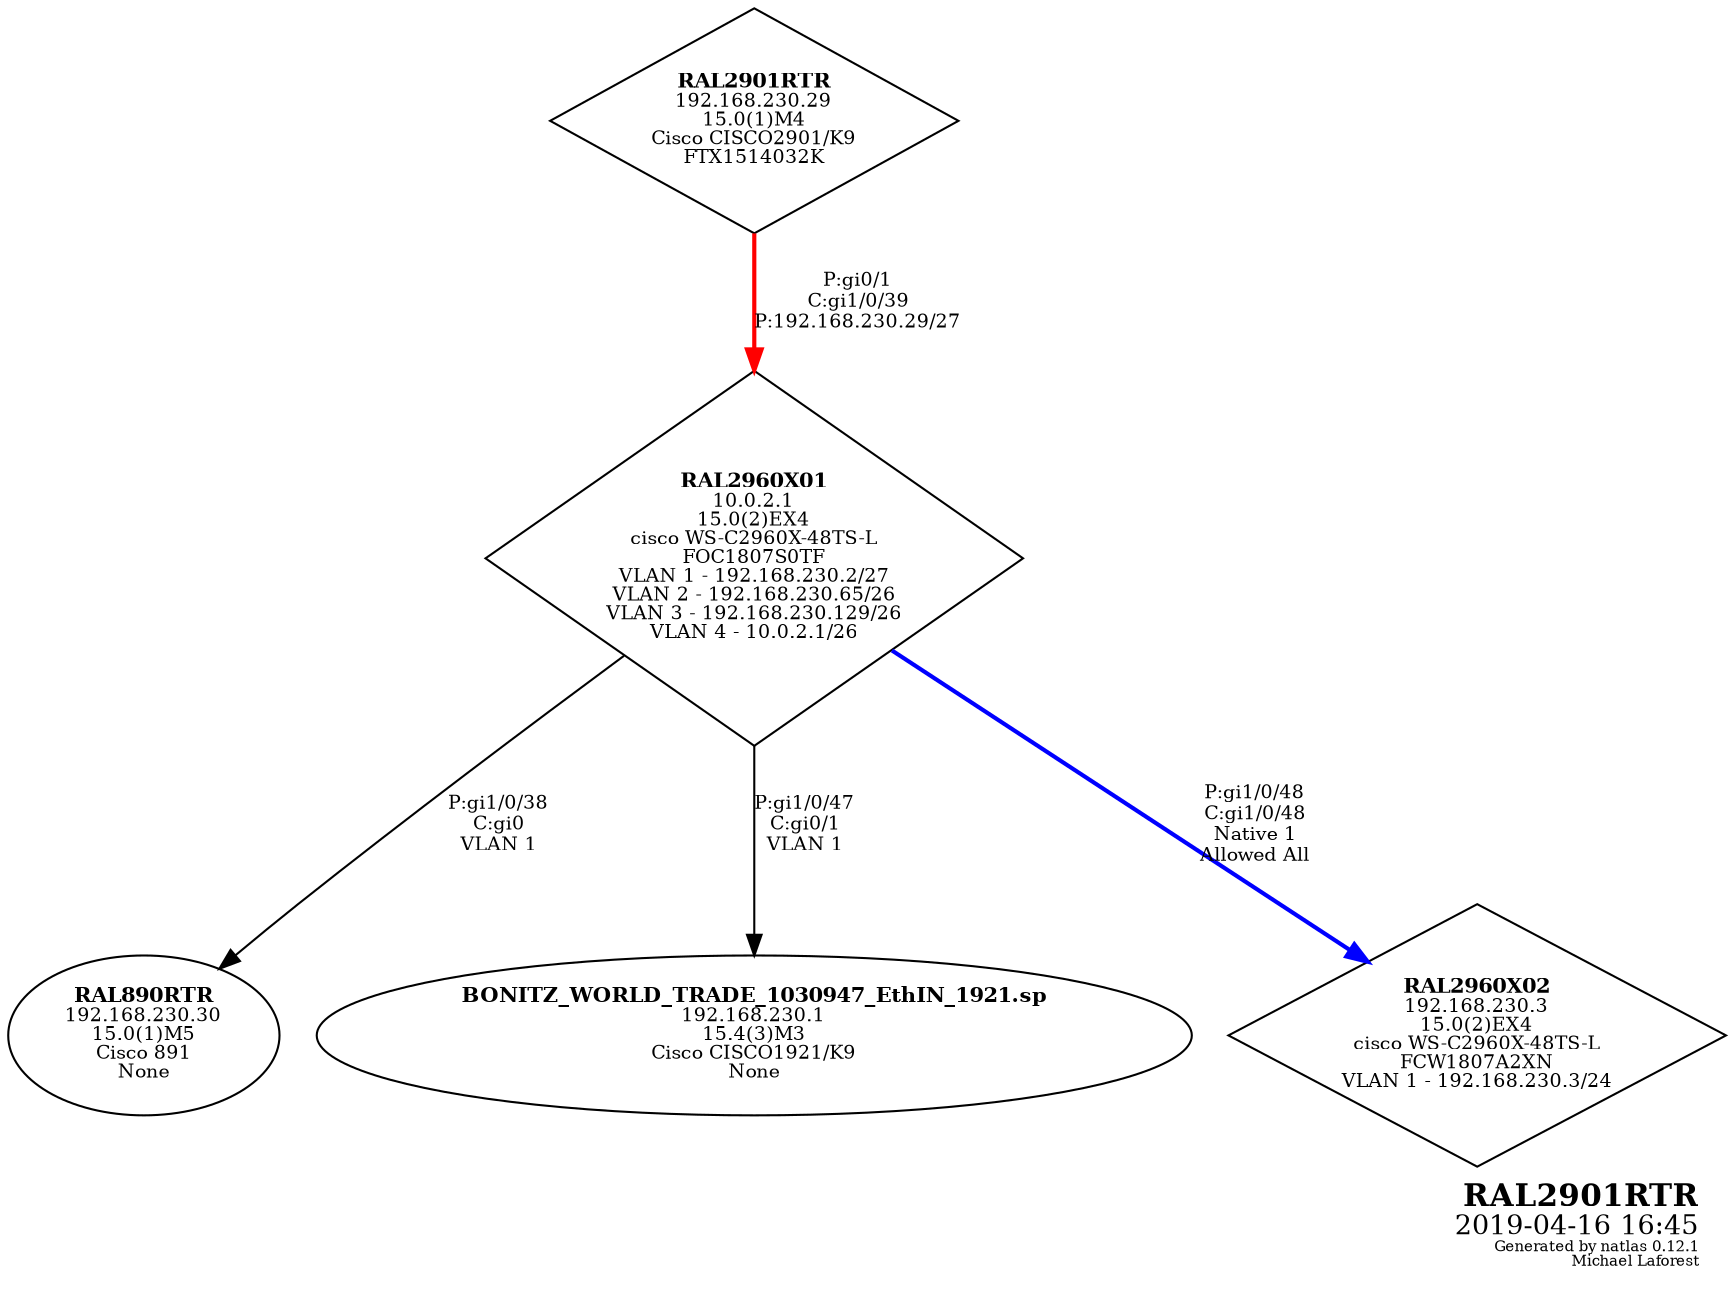 graph G {
	graph [bb="0,0,737.74,614",
		fontsize=10,
		label=<<table border="0"><tr><td balign="right"><font point-size="15"><b>RAL2901RTR</b></font><br /><font point-size="13">2019-04-16 16:45</font><br /><font point-size="7">Generated by natlas 0.12.1<br />Michael Laforest</font><br /></td></tr></table>>,
		labeljust=r,
		labelloc=b,
		lheight=0.69,
		lp="677.24,29",
		lwidth=1.46
	];
	node [fontsize=9,
		label="\N"
	];
	edge [fontsize=9,
		labeljust=l
	];
	RAL2901RTR	 [height=1.5,
		label=<<font point-size="10"><b>RAL2901RTR</b></font><br />192.168.230.29<br />15.0(1)M4<br />Cisco CISCO2901/K9<br />FTX1514032K<br />>,
		peripheries=1,
		pos="303.74,560",
		shape=diamond,
		style=solid,
		width=2.7222];
	RAL2960X01	 [height=2.5,
		label=<<font point-size="10"><b>RAL2960X01</b></font><br />10.0.2.1<br />15.0(2)EX4<br />cisco WS-C2960X-48TS-L<br />FOC1807S0TF<br />VLAN 1 - 192.168.230.2/27<br />VLAN 2 - 192.168.230.65/26<br />VLAN 3 - 192.168.230.129/26<br />VLAN 4 - 10.0.2.1/26<br />>,
		peripheries=1,
		pos="303.74,350",
		shape=diamond,
		style=solid,
		width=3.5556];
	RAL2901RTR -- RAL2960X01	 [color=red,
		dir=forward,
		label="P:gi0/1\nC:gi1/0/39\nP:192.168.230.29/27",
		lp="341.74,473",
		pos="e,303.74,440.15 303.74,505.92 303.74,488.84 303.74,469.4 303.74,450.17",
		style=bold];
	RAL890RTR	 [height=1.0607,
		label=<<font point-size="10"><b>RAL890RTR</b></font><br />192.168.230.30<br />15.0(1)M5<br />Cisco 891<br />None<br />>,
		peripheries=1,
		pos="53.74,121",
		shape=ellipse,
		style=solid,
		width=1.4928];
	RAL2960X01 -- RAL890RTR	 [color=black,
		dir=forward,
		label="P:gi1/0/38\nC:gi0\nVLAN 1",
		lp="196.24,222",
		pos="e,84.462,152.45 246.07,300.38 208.7,267.83 159.24,224.04 116.74,184 108.55,176.28 99.931,167.87 91.784,159.77",
		style=solid];
	"BONITZ_WORLD_TRADE_1030947_EthIN_1921.sp"	 [height=1.0607,
		label=<<font point-size="10"><b>BONITZ_WORLD_TRADE_1030947_EthIN_1921.sp</b></font><br />192.168.230.1<br />15.4(3)M3<br />Cisco CISCO1921/K9<br />None<br />>,
		peripheries=1,
		pos="303.74,121",
		shape=ellipse,
		style=solid,
		width=4.9497];
	RAL2960X01 -- "BONITZ_WORLD_TRADE_1030947_EthIN_1921.sp"	 [color=black,
		dir=forward,
		label="P:gi1/0/47\nC:gi0/1\nVLAN 1",
		lp="322.24,222",
		pos="e,303.74,159.39 303.74,259.82 303.74,228.99 303.74,195.7 303.74,169.45",
		style=solid];
	RAL2960X02	 [height=1.75,
		label=<<font point-size="10"><b>RAL2960X02</b></font><br />192.168.230.3<br />15.0(2)EX4<br />cisco WS-C2960X-48TS-L<br />FCW1807A2XN<br />VLAN 1 - 192.168.230.3/24<br />>,
		peripheries=1,
		pos="618.74,121",
		shape=diamond,
		style=solid,
		width=3.3056];
	RAL2960X01 -- RAL2960X02	 [color=blue,
		dir=forward,
		label="P:gi1/0/48\nC:gi1/0/48\nNative 1\nAllowed All",
		lp="521.24,222",
		pos="e,568.31,157.66 366.73,304.21 423.08,263.24 505.06,203.65 560.06,163.66",
		style=bold];
}
